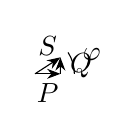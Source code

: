 \begin{tikzpicture}[scale = 0.75]
	\coordinate (A) at (0,0);
	\coordinate (B) at (xyz polar cs: angle = 33, radius = 0.512);
	\coordinate (C) at (0.43,0);
	
	\draw[-Stealth] (A) -- node [above] {$S$} (B);
	\draw[-Stealth] (A) -- node [below] {$P$} (C);
	\draw[-Stealth] (C) -- node [right] {$Q$} (B);
	
	\pic ["$\varphi$", draw, angle eccentricity = 1.5] {angle = C--A--B};
\end{tikzpicture}